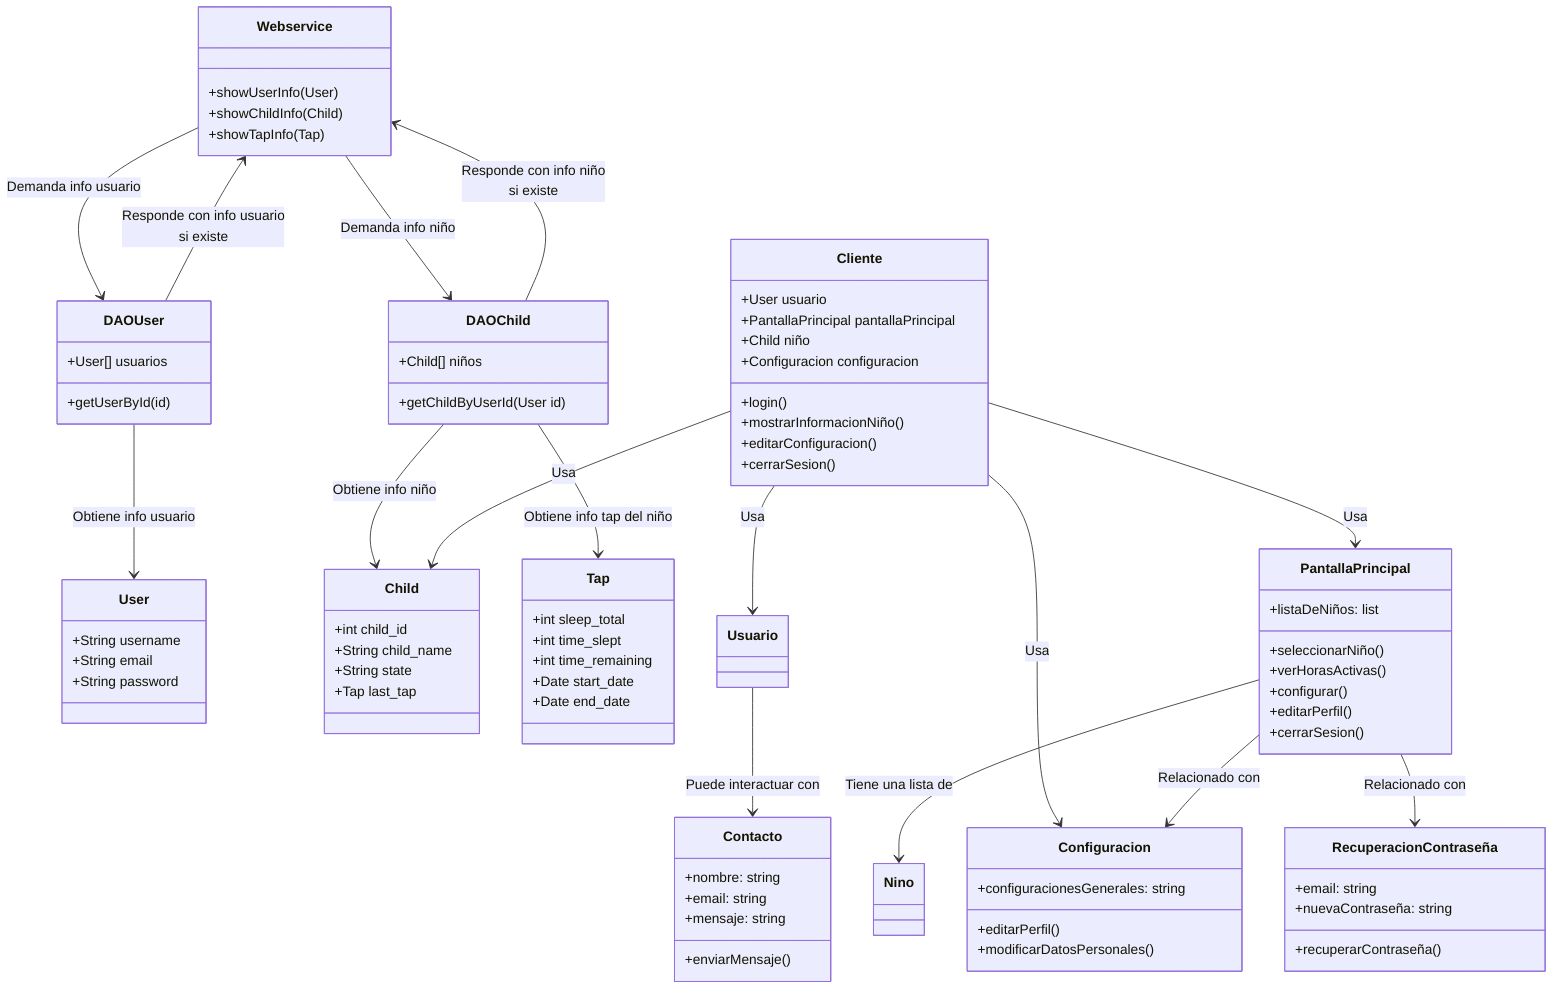 classDiagram
    class Webservice {
        +showUserInfo(User)
        +showChildInfo(Child)
        +showTapInfo(Tap)
    }

    class DAOUser {
        +User[] usuarios
        +getUserById(id)
    }

    class User {
        +String username
        +String email
        +String password
    }

    class DAOChild {
        +Child[] niños
        +getChildByUserId(User id)
    }

    class Child {
        +int child_id
        +String child_name
        +String state
        +Tap last_tap
    }

    class Tap {
        +int sleep_total
        +int time_slept
        +int time_remaining
        +Date start_date
        +Date end_date
    }

    class Cliente {
        +User usuario
        +PantallaPrincipal pantallaPrincipal
        +Child niño
        +Configuracion configuracion
        +login()
        +mostrarInformacionNiño()
        +editarConfiguracion()
        +cerrarSesion()
    }

    class PantallaPrincipal {
        +listaDeNiños: list
        +seleccionarNiño()
        +verHorasActivas()
        +configurar()
        +editarPerfil()
        +cerrarSesion()
    }

    class Configuracion {
        +configuracionesGenerales: string
        +editarPerfil()
        +modificarDatosPersonales()
    }

    class RecuperacionContraseña {
        +email: string
        +nuevaContraseña: string
        +recuperarContraseña()
    }

    class Contacto {
        +nombre: string
        +email: string
        +mensaje: string
        +enviarMensaje()
    }

    Webservice --> DAOUser: Demanda info usuario
    DAOUser --> User: Obtiene info usuario
    DAOUser --> Webservice: Responde con info usuario <br> si existe
    Webservice --> DAOChild: Demanda info niño
    DAOChild --> Child: Obtiene info niño
    DAOChild --> Webservice: Responde con info niño <br> si existe
    DAOChild --> Tap: Obtiene info tap del niño
    Cliente --> Usuario : Usa
    Cliente --> PantallaPrincipal : Usa
    Cliente --> Child : Usa
    Cliente --> Configuracion : Usa
    Usuario --> Contacto : Puede interactuar con
    PantallaPrincipal --> Nino : Tiene una lista de
    PantallaPrincipal --> Configuracion : Relacionado con
    PantallaPrincipal --> RecuperacionContraseña : Relacionado con